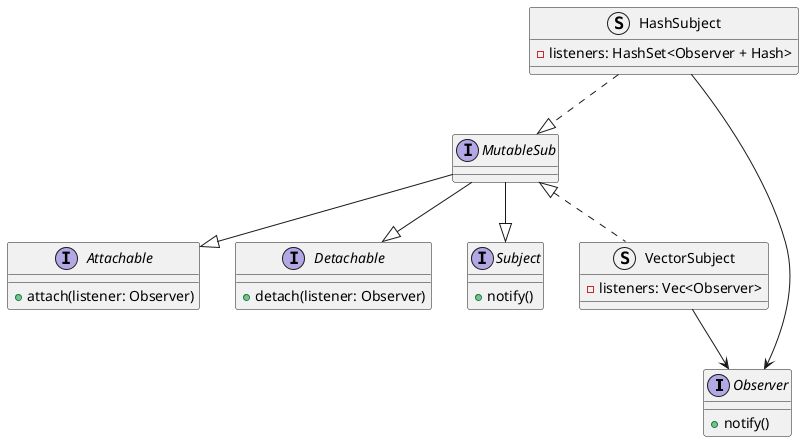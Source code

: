 @startuml "observer"
interface "Observer" as obs {
    {method} + notify()
}

interface "Attachable" as attach {
    {method} + attach(listener: Observer)
}

interface "Detachable" as detach {
    {method} + detach(listener: Observer)
}

interface "Subject" as sub {
    {method} + notify()
}

interface "MutableSub" as mutsub {
}
mutsub --|> attach
mutsub --|> detach
mutsub --|> sub

struct "VectorSubject" as vecsub {
    {field} - listeners: Vec<Observer>
}
vecsub .u.|> mutsub
vecsub --> obs

struct "HashSubject" as hshsub {
    {field} - listeners: HashSet<Observer + Hash>
}
hshsub ..|> mutsub
hshsub --> obs

@enduml